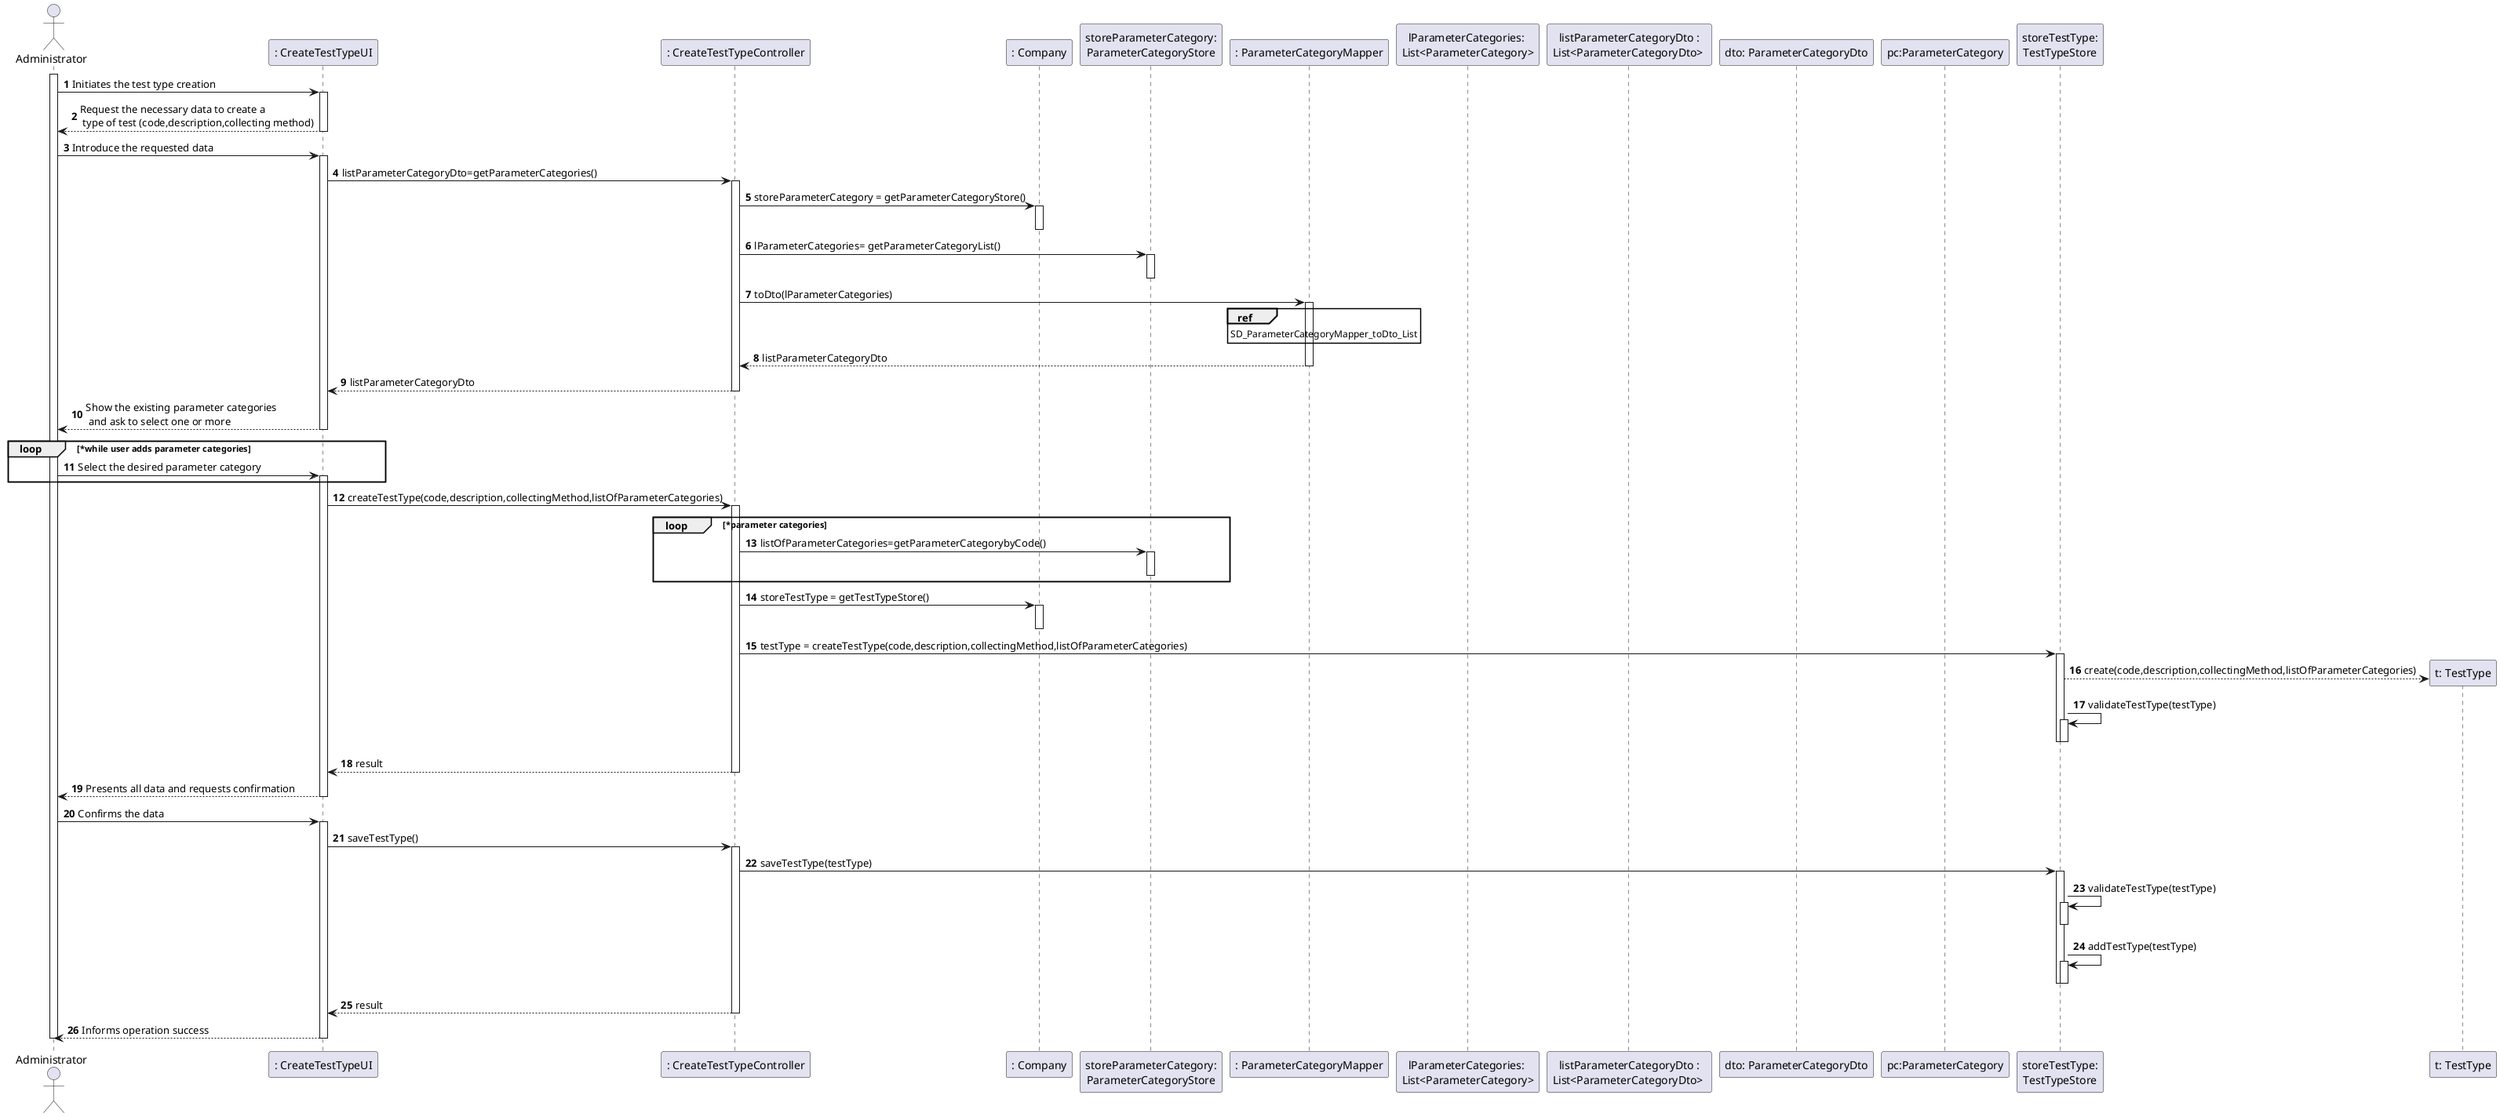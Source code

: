 @startuml
autonumber
'hide footbox
actor "Administrator" as Adm

participant ": CreateTestTypeUI" as UI
participant ": CreateTestTypeController" as CTRL
participant ": Company" as Comp
participant "storeParameterCategory:\nParameterCategoryStore" as PCS
participant ": ParameterCategoryMapper" as MAPPER
participant "lParameterCategories: \nList<ParameterCategory>" as LPC
participant "listParameterCategoryDto :\nList<ParameterCategoryDto> " as LPCDto
participant "dto: ParameterCategoryDto" as PCDto
participant "pc:ParameterCategory" as PC
participant "storeTestType:\nTestTypeStore" as str
participant "t: TestType" as TT

activate Adm
Adm -> UI : Initiates the test type creation
activate UI
UI --> Adm : Request the necessary data to create a\n type of test (code,description,collecting method)
deactivate UI

Adm -> UI : Introduce the requested data
activate UI
UI -> CTRL : listParameterCategoryDto=getParameterCategories()
activate CTRL
CTRL -> Comp : storeParameterCategory = getParameterCategoryStore()
activate Comp
deactivate Comp
CTRL -> PCS : lParameterCategories= getParameterCategoryList()
activate PCS
deactivate PCS
CTRL -> MAPPER : toDto(lParameterCategories)
activate MAPPER
ref over MAPPER
SD_ParameterCategoryMapper_toDto_List
end ref
MAPPER --> CTRL : listParameterCategoryDto
deactivate MAPPER
CTRL --> UI : listParameterCategoryDto
deactivate CTRL
UI --> Adm : Show the existing parameter categories\n and ask to select one or more
deactivate UI

loop *while user adds parameter categories
 Adm -> UI : Select the desired parameter category
 activate UI
end
UI -> CTRL : createTestType(code,description,collectingMethod,listOfParameterCategories)
activate CTRL

loop *parameter categories
CTRL -> PCS : listOfParameterCategories=getParameterCategorybyCode()
activate PCS
deactivate PCS
end
CTRL -> Comp : storeTestType = getTestTypeStore()
activate Comp
deactivate Comp
CTRL -> str : testType = createTestType(code,description,collectingMethod,listOfParameterCategories)
activate str
str --> TT** : create(code,description,collectingMethod,listOfParameterCategories)
str-> str : validateTestType(testType)
activate str
deactivate str
deactivate str
CTRL --> UI: result
deactivate CTRL
UI --> Adm : Presents all data and requests confirmation
deactivate UI
Adm -> UI: Confirms the data
activate UI
UI -> CTRL: saveTestType()
activate CTRL
CTRL -> str : saveTestType(testType)
activate str
str -> str : validateTestType(testType)
activate str
deactivate str
str ->str : addTestType(testType)
activate str
deactivate str
deactivate str
CTRL --> UI: result
deactivate CTRL
UI --> Adm : Informs operation success
deactivate UI

deactivate Adm




@enduml
